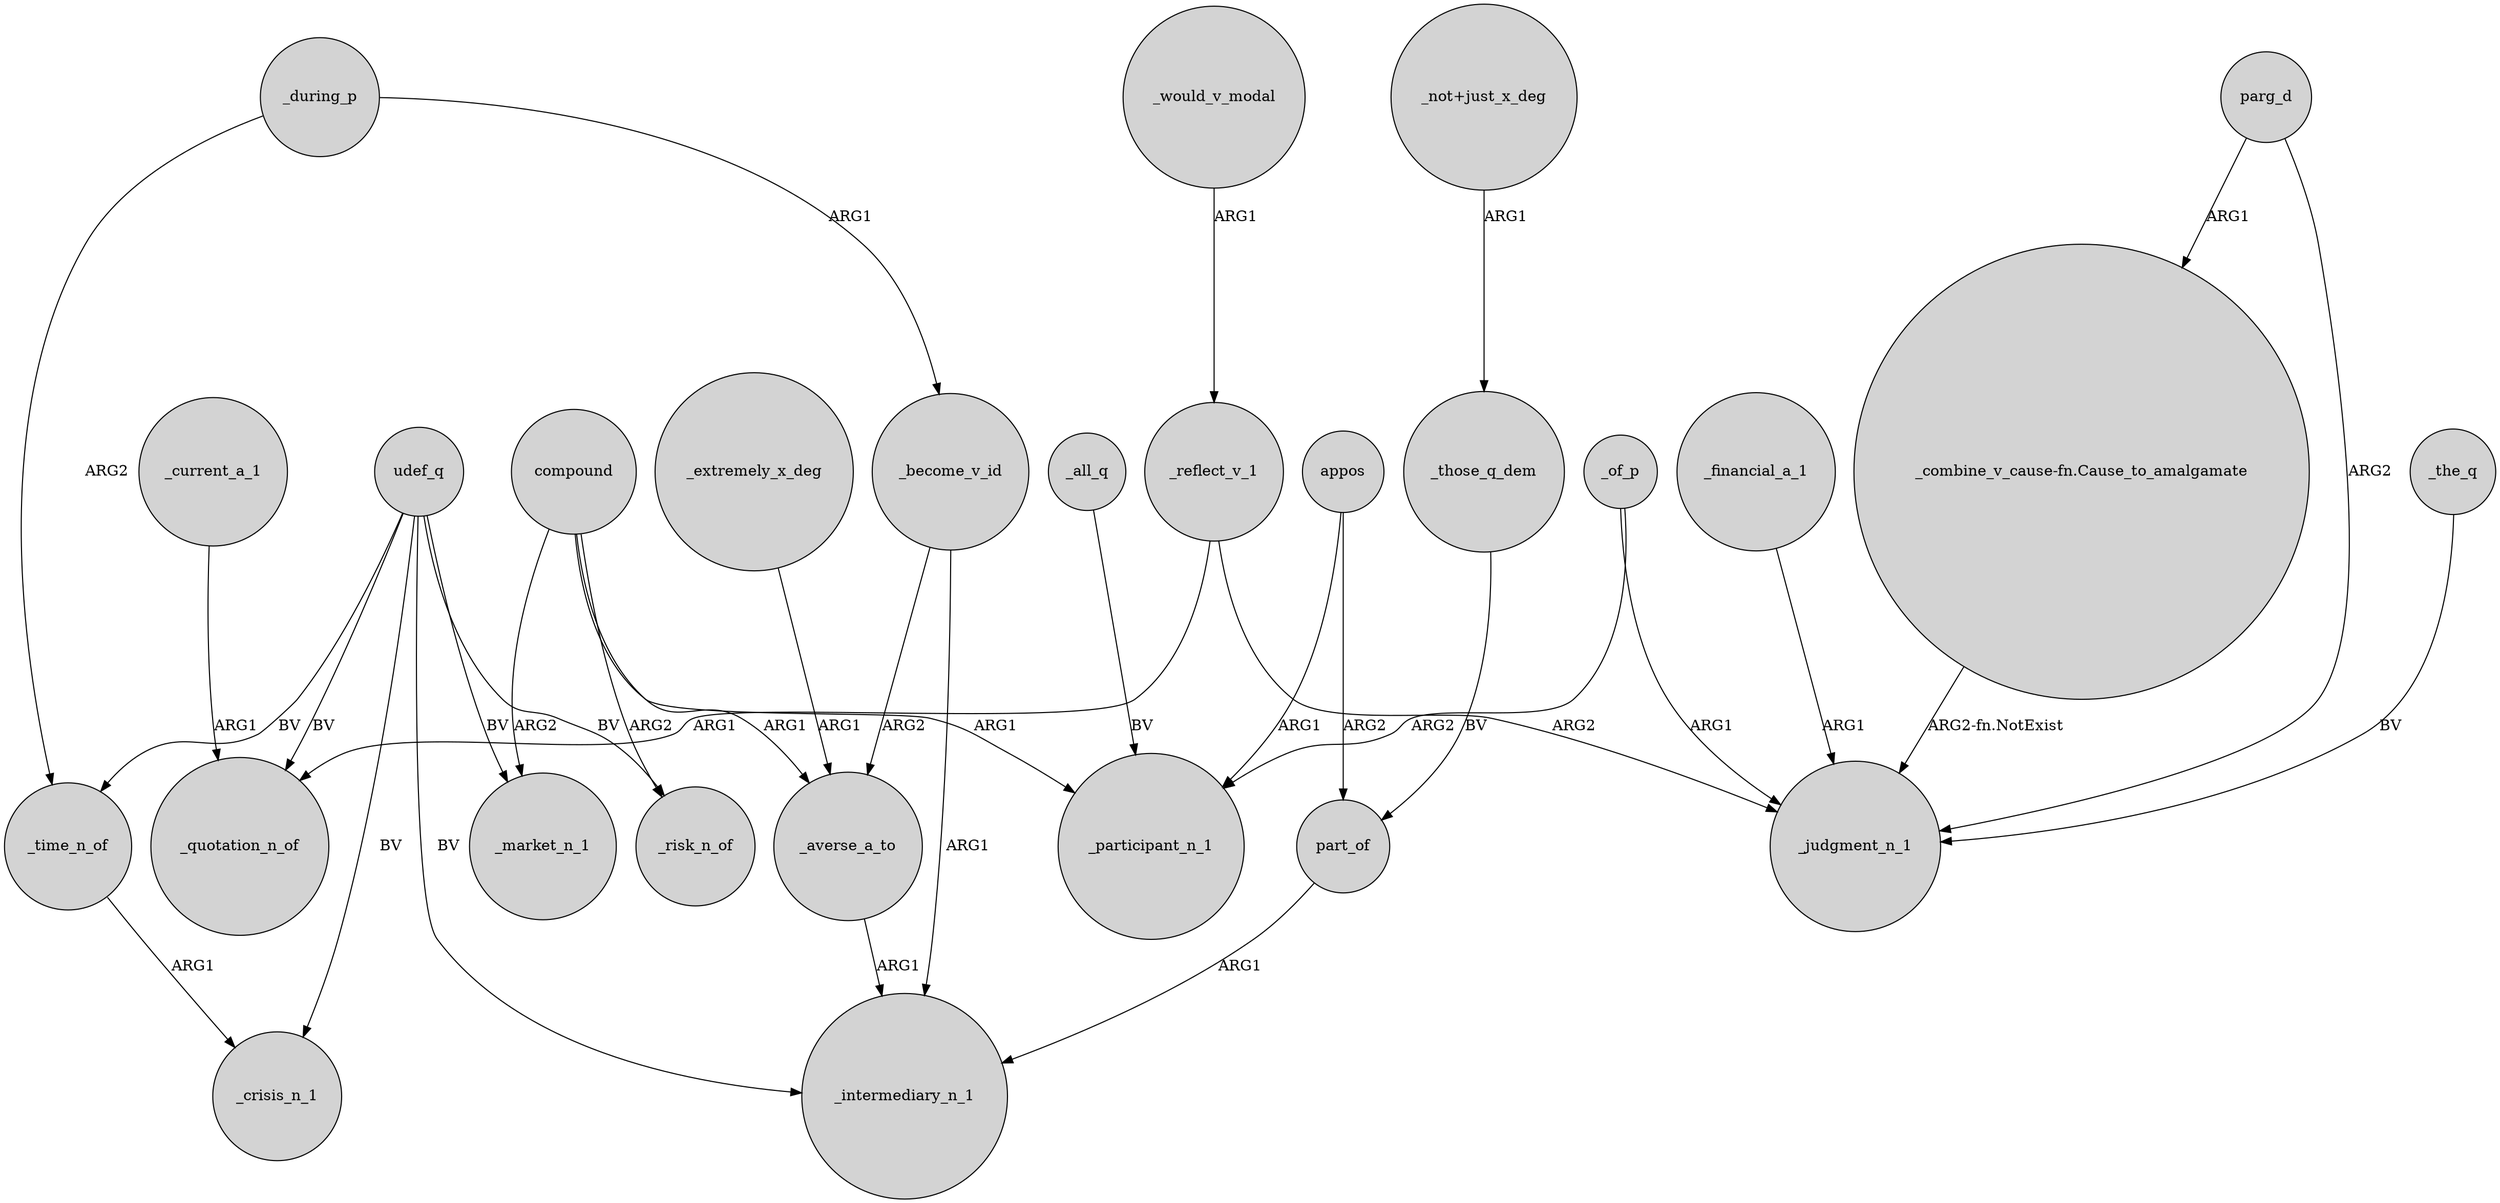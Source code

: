 digraph {
	node [shape=circle style=filled]
	compound -> _market_n_1 [label=ARG2]
	udef_q -> _risk_n_of [label=BV]
	_during_p -> _become_v_id [label=ARG1]
	_become_v_id -> _averse_a_to [label=ARG2]
	parg_d -> "_combine_v_cause-fn.Cause_to_amalgamate" [label=ARG1]
	_current_a_1 -> _quotation_n_of [label=ARG1]
	_extremely_x_deg -> _averse_a_to [label=ARG1]
	_of_p -> _judgment_n_1 [label=ARG1]
	compound -> _participant_n_1 [label=ARG1]
	compound -> _averse_a_to [label=ARG1]
	_the_q -> _judgment_n_1 [label=BV]
	udef_q -> _crisis_n_1 [label=BV]
	_of_p -> _participant_n_1 [label=ARG2]
	compound -> _risk_n_of [label=ARG2]
	appos -> _participant_n_1 [label=ARG1]
	udef_q -> _market_n_1 [label=BV]
	_reflect_v_1 -> _judgment_n_1 [label=ARG2]
	_become_v_id -> _intermediary_n_1 [label=ARG1]
	_during_p -> _time_n_of [label=ARG2]
	_all_q -> _participant_n_1 [label=BV]
	_time_n_of -> _crisis_n_1 [label=ARG1]
	_those_q_dem -> part_of [label=BV]
	"_not+just_x_deg" -> _those_q_dem [label=ARG1]
	udef_q -> _time_n_of [label=BV]
	appos -> part_of [label=ARG2]
	parg_d -> _judgment_n_1 [label=ARG2]
	udef_q -> _quotation_n_of [label=BV]
	udef_q -> _intermediary_n_1 [label=BV]
	"_combine_v_cause-fn.Cause_to_amalgamate" -> _judgment_n_1 [label="ARG2-fn.NotExist"]
	_averse_a_to -> _intermediary_n_1 [label=ARG1]
	_reflect_v_1 -> _quotation_n_of [label=ARG1]
	_financial_a_1 -> _judgment_n_1 [label=ARG1]
	_would_v_modal -> _reflect_v_1 [label=ARG1]
	part_of -> _intermediary_n_1 [label=ARG1]
}
